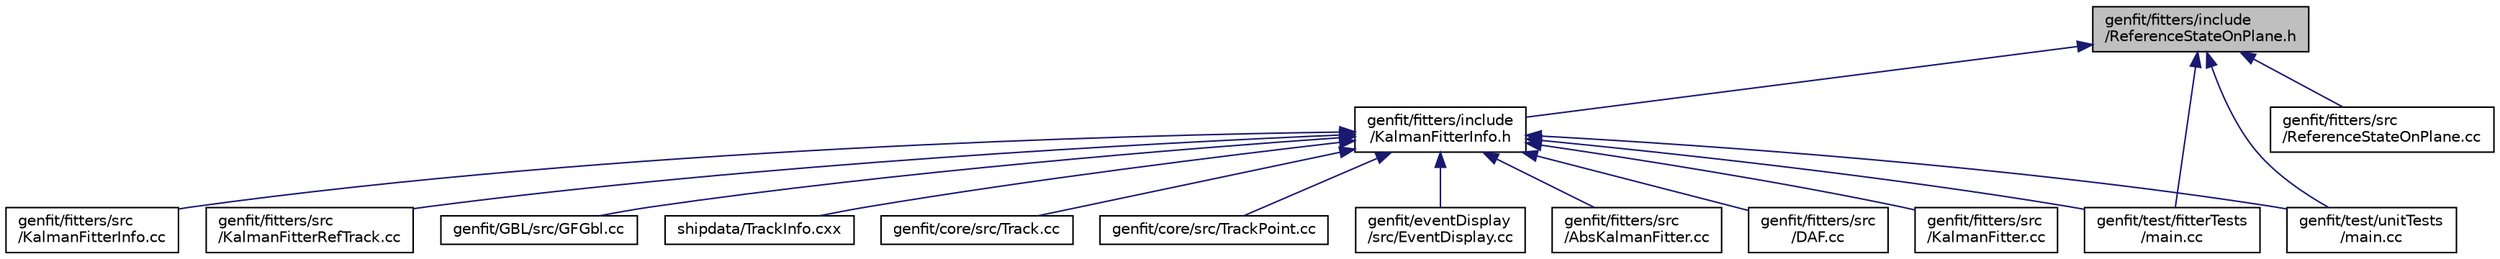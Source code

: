 digraph "genfit/fitters/include/ReferenceStateOnPlane.h"
{
 // LATEX_PDF_SIZE
  edge [fontname="Helvetica",fontsize="10",labelfontname="Helvetica",labelfontsize="10"];
  node [fontname="Helvetica",fontsize="10",shape=record];
  Node1 [label="genfit/fitters/include\l/ReferenceStateOnPlane.h",height=0.2,width=0.4,color="black", fillcolor="grey75", style="filled", fontcolor="black",tooltip=" "];
  Node1 -> Node2 [dir="back",color="midnightblue",fontsize="10",style="solid",fontname="Helvetica"];
  Node2 [label="genfit/fitters/include\l/KalmanFitterInfo.h",height=0.2,width=0.4,color="black", fillcolor="white", style="filled",URL="$KalmanFitterInfo_8h.html",tooltip=" "];
  Node2 -> Node3 [dir="back",color="midnightblue",fontsize="10",style="solid",fontname="Helvetica"];
  Node3 [label="genfit/core/src/Track.cc",height=0.2,width=0.4,color="black", fillcolor="white", style="filled",URL="$Track_8cc.html",tooltip=" "];
  Node2 -> Node4 [dir="back",color="midnightblue",fontsize="10",style="solid",fontname="Helvetica"];
  Node4 [label="genfit/core/src/TrackPoint.cc",height=0.2,width=0.4,color="black", fillcolor="white", style="filled",URL="$TrackPoint_8cc.html",tooltip=" "];
  Node2 -> Node5 [dir="back",color="midnightblue",fontsize="10",style="solid",fontname="Helvetica"];
  Node5 [label="genfit/eventDisplay\l/src/EventDisplay.cc",height=0.2,width=0.4,color="black", fillcolor="white", style="filled",URL="$EventDisplay_8cc.html",tooltip=" "];
  Node2 -> Node6 [dir="back",color="midnightblue",fontsize="10",style="solid",fontname="Helvetica"];
  Node6 [label="genfit/fitters/src\l/AbsKalmanFitter.cc",height=0.2,width=0.4,color="black", fillcolor="white", style="filled",URL="$AbsKalmanFitter_8cc.html",tooltip=" "];
  Node2 -> Node7 [dir="back",color="midnightblue",fontsize="10",style="solid",fontname="Helvetica"];
  Node7 [label="genfit/fitters/src\l/DAF.cc",height=0.2,width=0.4,color="black", fillcolor="white", style="filled",URL="$DAF_8cc.html",tooltip=" "];
  Node2 -> Node8 [dir="back",color="midnightblue",fontsize="10",style="solid",fontname="Helvetica"];
  Node8 [label="genfit/fitters/src\l/KalmanFitter.cc",height=0.2,width=0.4,color="black", fillcolor="white", style="filled",URL="$KalmanFitter_8cc.html",tooltip=" "];
  Node2 -> Node9 [dir="back",color="midnightblue",fontsize="10",style="solid",fontname="Helvetica"];
  Node9 [label="genfit/fitters/src\l/KalmanFitterInfo.cc",height=0.2,width=0.4,color="black", fillcolor="white", style="filled",URL="$KalmanFitterInfo_8cc.html",tooltip=" "];
  Node2 -> Node10 [dir="back",color="midnightblue",fontsize="10",style="solid",fontname="Helvetica"];
  Node10 [label="genfit/fitters/src\l/KalmanFitterRefTrack.cc",height=0.2,width=0.4,color="black", fillcolor="white", style="filled",URL="$KalmanFitterRefTrack_8cc.html",tooltip=" "];
  Node2 -> Node11 [dir="back",color="midnightblue",fontsize="10",style="solid",fontname="Helvetica"];
  Node11 [label="genfit/GBL/src/GFGbl.cc",height=0.2,width=0.4,color="black", fillcolor="white", style="filled",URL="$GFGbl_8cc.html",tooltip=" "];
  Node2 -> Node12 [dir="back",color="midnightblue",fontsize="10",style="solid",fontname="Helvetica"];
  Node12 [label="genfit/test/fitterTests\l/main.cc",height=0.2,width=0.4,color="black", fillcolor="white", style="filled",URL="$fitterTests_2main_8cc.html",tooltip=" "];
  Node2 -> Node13 [dir="back",color="midnightblue",fontsize="10",style="solid",fontname="Helvetica"];
  Node13 [label="genfit/test/unitTests\l/main.cc",height=0.2,width=0.4,color="black", fillcolor="white", style="filled",URL="$unitTests_2main_8cc.html",tooltip=" "];
  Node2 -> Node14 [dir="back",color="midnightblue",fontsize="10",style="solid",fontname="Helvetica"];
  Node14 [label="shipdata/TrackInfo.cxx",height=0.2,width=0.4,color="black", fillcolor="white", style="filled",URL="$TrackInfo_8cxx.html",tooltip=" "];
  Node1 -> Node15 [dir="back",color="midnightblue",fontsize="10",style="solid",fontname="Helvetica"];
  Node15 [label="genfit/fitters/src\l/ReferenceStateOnPlane.cc",height=0.2,width=0.4,color="black", fillcolor="white", style="filled",URL="$ReferenceStateOnPlane_8cc.html",tooltip=" "];
  Node1 -> Node12 [dir="back",color="midnightblue",fontsize="10",style="solid",fontname="Helvetica"];
  Node1 -> Node13 [dir="back",color="midnightblue",fontsize="10",style="solid",fontname="Helvetica"];
}
